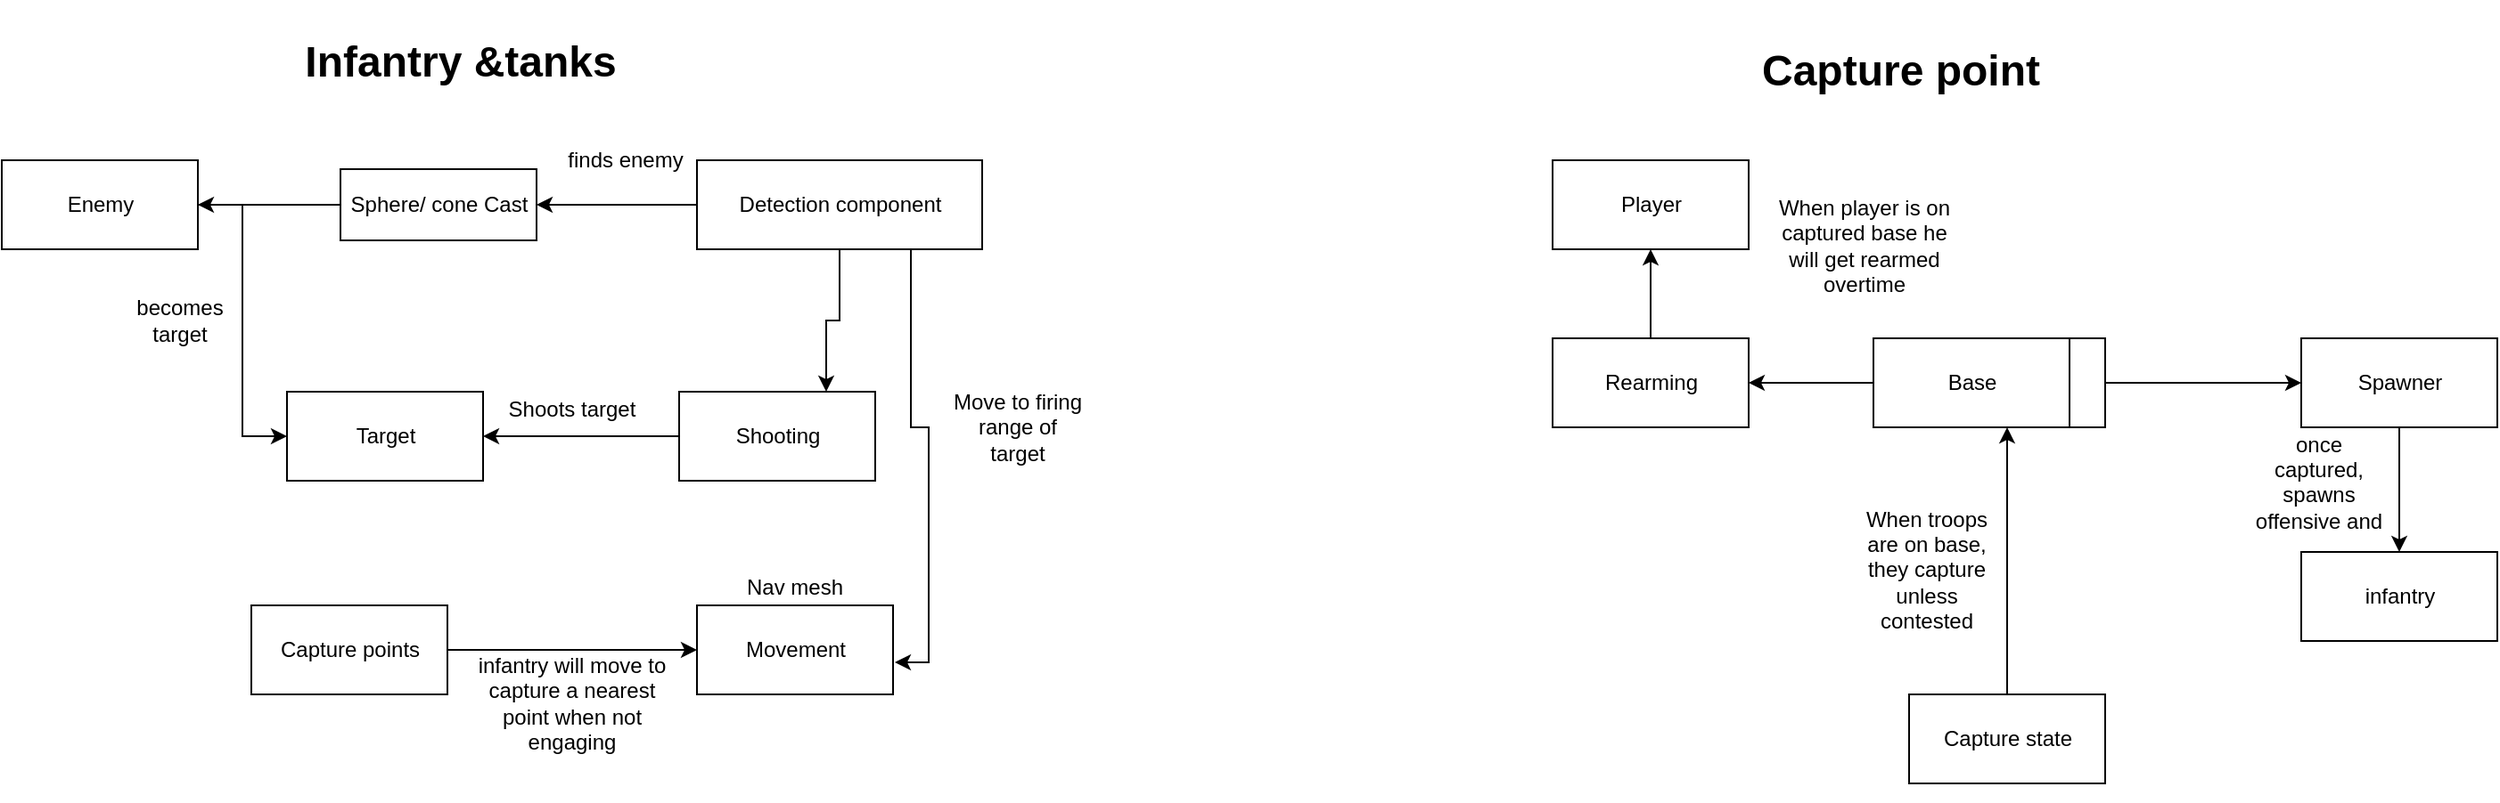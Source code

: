 <mxfile version="17.4.6" type="github">
  <diagram id="C5RBs43oDa-KdzZeNtuy" name="Page-1">
    <mxGraphModel dx="1298" dy="1839" grid="1" gridSize="10" guides="1" tooltips="1" connect="1" arrows="1" fold="1" page="1" pageScale="1" pageWidth="827" pageHeight="1169" math="0" shadow="0">
      <root>
        <mxCell id="WIyWlLk6GJQsqaUBKTNV-0" />
        <mxCell id="WIyWlLk6GJQsqaUBKTNV-1" parent="WIyWlLk6GJQsqaUBKTNV-0" />
        <mxCell id="ZGp9WstBW97Z-VCttyZm-20" style="edgeStyle=orthogonalEdgeStyle;rounded=0;orthogonalLoop=1;jettySize=auto;html=1;exitX=0;exitY=0.5;exitDx=0;exitDy=0;entryX=1;entryY=0.5;entryDx=0;entryDy=0;" edge="1" parent="WIyWlLk6GJQsqaUBKTNV-1" source="ZGp9WstBW97Z-VCttyZm-2" target="ZGp9WstBW97Z-VCttyZm-3">
          <mxGeometry relative="1" as="geometry" />
        </mxCell>
        <mxCell id="ZGp9WstBW97Z-VCttyZm-27" style="edgeStyle=orthogonalEdgeStyle;rounded=0;orthogonalLoop=1;jettySize=auto;html=1;entryX=0.75;entryY=0;entryDx=0;entryDy=0;" edge="1" parent="WIyWlLk6GJQsqaUBKTNV-1" source="ZGp9WstBW97Z-VCttyZm-2" target="ZGp9WstBW97Z-VCttyZm-25">
          <mxGeometry relative="1" as="geometry" />
        </mxCell>
        <mxCell id="ZGp9WstBW97Z-VCttyZm-28" style="edgeStyle=orthogonalEdgeStyle;rounded=0;orthogonalLoop=1;jettySize=auto;html=1;exitX=0.75;exitY=1;exitDx=0;exitDy=0;entryX=1.009;entryY=0.64;entryDx=0;entryDy=0;entryPerimeter=0;" edge="1" parent="WIyWlLk6GJQsqaUBKTNV-1" source="ZGp9WstBW97Z-VCttyZm-2" target="ZGp9WstBW97Z-VCttyZm-26">
          <mxGeometry relative="1" as="geometry" />
        </mxCell>
        <mxCell id="ZGp9WstBW97Z-VCttyZm-2" value="Detection component" style="html=1;" vertex="1" parent="WIyWlLk6GJQsqaUBKTNV-1">
          <mxGeometry x="410" y="60" width="160" height="50" as="geometry" />
        </mxCell>
        <mxCell id="ZGp9WstBW97Z-VCttyZm-21" style="edgeStyle=orthogonalEdgeStyle;rounded=0;orthogonalLoop=1;jettySize=auto;html=1;entryX=1;entryY=0.5;entryDx=0;entryDy=0;" edge="1" parent="WIyWlLk6GJQsqaUBKTNV-1" source="ZGp9WstBW97Z-VCttyZm-3" target="ZGp9WstBW97Z-VCttyZm-10">
          <mxGeometry relative="1" as="geometry" />
        </mxCell>
        <mxCell id="ZGp9WstBW97Z-VCttyZm-3" value="Sphere/ cone Cast" style="html=1;" vertex="1" parent="WIyWlLk6GJQsqaUBKTNV-1">
          <mxGeometry x="210" y="65" width="110" height="40" as="geometry" />
        </mxCell>
        <mxCell id="ZGp9WstBW97Z-VCttyZm-30" style="edgeStyle=orthogonalEdgeStyle;rounded=0;orthogonalLoop=1;jettySize=auto;html=1;entryX=0;entryY=0.5;entryDx=0;entryDy=0;" edge="1" parent="WIyWlLk6GJQsqaUBKTNV-1" source="ZGp9WstBW97Z-VCttyZm-10" target="ZGp9WstBW97Z-VCttyZm-29">
          <mxGeometry relative="1" as="geometry" />
        </mxCell>
        <mxCell id="ZGp9WstBW97Z-VCttyZm-10" value="Enemy" style="html=1;" vertex="1" parent="WIyWlLk6GJQsqaUBKTNV-1">
          <mxGeometry x="20" y="60" width="110" height="50" as="geometry" />
        </mxCell>
        <UserObject label="finds enemy via" placeholders="1" name="Variable" id="ZGp9WstBW97Z-VCttyZm-23">
          <mxCell style="text;html=1;strokeColor=none;fillColor=none;align=center;verticalAlign=middle;whiteSpace=wrap;overflow=hidden;" vertex="1" parent="WIyWlLk6GJQsqaUBKTNV-1">
            <mxGeometry x="330" y="50" width="80" height="20" as="geometry" />
          </mxCell>
        </UserObject>
        <mxCell id="ZGp9WstBW97Z-VCttyZm-31" style="edgeStyle=orthogonalEdgeStyle;rounded=0;orthogonalLoop=1;jettySize=auto;html=1;exitX=0;exitY=0.5;exitDx=0;exitDy=0;entryX=1;entryY=0.5;entryDx=0;entryDy=0;" edge="1" parent="WIyWlLk6GJQsqaUBKTNV-1" source="ZGp9WstBW97Z-VCttyZm-25" target="ZGp9WstBW97Z-VCttyZm-29">
          <mxGeometry relative="1" as="geometry" />
        </mxCell>
        <mxCell id="ZGp9WstBW97Z-VCttyZm-25" value="Shooting" style="html=1;" vertex="1" parent="WIyWlLk6GJQsqaUBKTNV-1">
          <mxGeometry x="400" y="190" width="110" height="50" as="geometry" />
        </mxCell>
        <mxCell id="ZGp9WstBW97Z-VCttyZm-26" value="Movement" style="html=1;" vertex="1" parent="WIyWlLk6GJQsqaUBKTNV-1">
          <mxGeometry x="410" y="310" width="110" height="50" as="geometry" />
        </mxCell>
        <mxCell id="ZGp9WstBW97Z-VCttyZm-29" value="Target" style="html=1;" vertex="1" parent="WIyWlLk6GJQsqaUBKTNV-1">
          <mxGeometry x="180" y="190" width="110" height="50" as="geometry" />
        </mxCell>
        <UserObject label="becomes target" placeholders="1" name="Variable" id="ZGp9WstBW97Z-VCttyZm-32">
          <mxCell style="text;html=1;strokeColor=none;fillColor=none;align=center;verticalAlign=middle;whiteSpace=wrap;overflow=hidden;" vertex="1" parent="WIyWlLk6GJQsqaUBKTNV-1">
            <mxGeometry x="80" y="130" width="80" height="40" as="geometry" />
          </mxCell>
        </UserObject>
        <UserObject label="Shoots target" placeholders="1" name="Variable" id="ZGp9WstBW97Z-VCttyZm-33">
          <mxCell style="text;html=1;strokeColor=none;fillColor=none;align=center;verticalAlign=middle;whiteSpace=wrap;overflow=hidden;" vertex="1" parent="WIyWlLk6GJQsqaUBKTNV-1">
            <mxGeometry x="300" y="190" width="80" height="20" as="geometry" />
          </mxCell>
        </UserObject>
        <UserObject label="Move to firing range of target" placeholders="1" name="Variable" id="ZGp9WstBW97Z-VCttyZm-34">
          <mxCell style="text;html=1;strokeColor=none;fillColor=none;align=center;verticalAlign=middle;whiteSpace=wrap;overflow=hidden;" vertex="1" parent="WIyWlLk6GJQsqaUBKTNV-1">
            <mxGeometry x="550" y="180" width="80" height="60" as="geometry" />
          </mxCell>
        </UserObject>
        <mxCell id="ZGp9WstBW97Z-VCttyZm-35" value="Infantry &amp;amp;tanks " style="text;strokeColor=none;fillColor=none;html=1;fontSize=24;fontStyle=1;verticalAlign=middle;align=center;" vertex="1" parent="WIyWlLk6GJQsqaUBKTNV-1">
          <mxGeometry x="174" y="-30" width="206" height="70" as="geometry" />
        </mxCell>
        <mxCell id="ZGp9WstBW97Z-VCttyZm-38" style="edgeStyle=orthogonalEdgeStyle;rounded=0;orthogonalLoop=1;jettySize=auto;html=1;entryX=0;entryY=0.5;entryDx=0;entryDy=0;" edge="1" parent="WIyWlLk6GJQsqaUBKTNV-1" source="ZGp9WstBW97Z-VCttyZm-37" target="ZGp9WstBW97Z-VCttyZm-26">
          <mxGeometry relative="1" as="geometry" />
        </mxCell>
        <mxCell id="ZGp9WstBW97Z-VCttyZm-37" value="Capture points" style="html=1;" vertex="1" parent="WIyWlLk6GJQsqaUBKTNV-1">
          <mxGeometry x="160" y="310" width="110" height="50" as="geometry" />
        </mxCell>
        <UserObject label="infantry will move to capture a nearest point when not engaging" placeholders="1" name="Variable" id="ZGp9WstBW97Z-VCttyZm-39">
          <mxCell style="text;html=1;strokeColor=none;fillColor=none;align=center;verticalAlign=middle;whiteSpace=wrap;overflow=hidden;" vertex="1" parent="WIyWlLk6GJQsqaUBKTNV-1">
            <mxGeometry x="280" y="310" width="120" height="110" as="geometry" />
          </mxCell>
        </UserObject>
        <UserObject label="Nav mesh" placeholders="1" name="Variable" id="ZGp9WstBW97Z-VCttyZm-41">
          <mxCell style="text;html=1;strokeColor=none;fillColor=none;align=center;verticalAlign=middle;whiteSpace=wrap;overflow=hidden;" vertex="1" parent="WIyWlLk6GJQsqaUBKTNV-1">
            <mxGeometry x="425" y="290" width="80" height="20" as="geometry" />
          </mxCell>
        </UserObject>
        <mxCell id="ZGp9WstBW97Z-VCttyZm-50" style="edgeStyle=orthogonalEdgeStyle;rounded=0;orthogonalLoop=1;jettySize=auto;html=1;exitX=1;exitY=0.5;exitDx=0;exitDy=0;entryX=0;entryY=0.5;entryDx=0;entryDy=0;" edge="1" parent="WIyWlLk6GJQsqaUBKTNV-1" source="ZGp9WstBW97Z-VCttyZm-42" target="ZGp9WstBW97Z-VCttyZm-47">
          <mxGeometry relative="1" as="geometry" />
        </mxCell>
        <mxCell id="ZGp9WstBW97Z-VCttyZm-42" value="Base" style="html=1;" vertex="1" parent="WIyWlLk6GJQsqaUBKTNV-1">
          <mxGeometry x="1090" y="160" width="110" height="50" as="geometry" />
        </mxCell>
        <mxCell id="ZGp9WstBW97Z-VCttyZm-44" value="Capture point" style="text;strokeColor=none;fillColor=none;html=1;fontSize=24;fontStyle=1;verticalAlign=middle;align=center;" vertex="1" parent="WIyWlLk6GJQsqaUBKTNV-1">
          <mxGeometry x="990" y="-10" width="190" height="40" as="geometry" />
        </mxCell>
        <mxCell id="ZGp9WstBW97Z-VCttyZm-46" style="edgeStyle=orthogonalEdgeStyle;rounded=0;orthogonalLoop=1;jettySize=auto;html=1;entryX=0.5;entryY=1;entryDx=0;entryDy=0;" edge="1" parent="WIyWlLk6GJQsqaUBKTNV-1" source="ZGp9WstBW97Z-VCttyZm-45" target="ZGp9WstBW97Z-VCttyZm-42">
          <mxGeometry relative="1" as="geometry" />
        </mxCell>
        <mxCell id="ZGp9WstBW97Z-VCttyZm-45" value="Capture state" style="html=1;" vertex="1" parent="WIyWlLk6GJQsqaUBKTNV-1">
          <mxGeometry x="1090" y="360" width="110" height="50" as="geometry" />
        </mxCell>
        <mxCell id="ZGp9WstBW97Z-VCttyZm-49" style="edgeStyle=orthogonalEdgeStyle;rounded=0;orthogonalLoop=1;jettySize=auto;html=1;entryX=0.5;entryY=0;entryDx=0;entryDy=0;" edge="1" parent="WIyWlLk6GJQsqaUBKTNV-1" source="ZGp9WstBW97Z-VCttyZm-47" target="ZGp9WstBW97Z-VCttyZm-48">
          <mxGeometry relative="1" as="geometry" />
        </mxCell>
        <mxCell id="ZGp9WstBW97Z-VCttyZm-47" value="Spawner" style="html=1;" vertex="1" parent="WIyWlLk6GJQsqaUBKTNV-1">
          <mxGeometry x="1310" y="160" width="110" height="50" as="geometry" />
        </mxCell>
        <mxCell id="ZGp9WstBW97Z-VCttyZm-48" value="infantry" style="html=1;" vertex="1" parent="WIyWlLk6GJQsqaUBKTNV-1">
          <mxGeometry x="1310" y="280" width="110" height="50" as="geometry" />
        </mxCell>
        <UserObject label="When troops are on base, they capture unless contested" placeholders="1" name="Variable" id="ZGp9WstBW97Z-VCttyZm-51">
          <mxCell style="text;html=1;strokeColor=none;fillColor=none;align=center;verticalAlign=middle;whiteSpace=wrap;overflow=hidden;" vertex="1" parent="WIyWlLk6GJQsqaUBKTNV-1">
            <mxGeometry x="1060" y="250" width="80" height="80" as="geometry" />
          </mxCell>
        </UserObject>
        <UserObject label="once captured, spawns offensive and defensive units" placeholders="1" name="Variable" id="ZGp9WstBW97Z-VCttyZm-52">
          <mxCell style="text;html=1;strokeColor=none;fillColor=none;align=center;verticalAlign=middle;whiteSpace=wrap;overflow=hidden;" vertex="1" parent="WIyWlLk6GJQsqaUBKTNV-1">
            <mxGeometry x="1280" y="210" width="80" height="60" as="geometry" />
          </mxCell>
        </UserObject>
        <mxCell id="ZGp9WstBW97Z-VCttyZm-58" style="edgeStyle=orthogonalEdgeStyle;rounded=0;orthogonalLoop=1;jettySize=auto;html=1;exitX=0.5;exitY=0;exitDx=0;exitDy=0;entryX=0.5;entryY=1;entryDx=0;entryDy=0;" edge="1" parent="WIyWlLk6GJQsqaUBKTNV-1" source="ZGp9WstBW97Z-VCttyZm-53" target="ZGp9WstBW97Z-VCttyZm-57">
          <mxGeometry relative="1" as="geometry" />
        </mxCell>
        <mxCell id="ZGp9WstBW97Z-VCttyZm-53" value="Rearming" style="html=1;" vertex="1" parent="WIyWlLk6GJQsqaUBKTNV-1">
          <mxGeometry x="890" y="160" width="110" height="50" as="geometry" />
        </mxCell>
        <mxCell id="ZGp9WstBW97Z-VCttyZm-56" style="edgeStyle=orthogonalEdgeStyle;rounded=0;orthogonalLoop=1;jettySize=auto;html=1;exitX=0;exitY=0.5;exitDx=0;exitDy=0;entryX=1;entryY=0.5;entryDx=0;entryDy=0;" edge="1" parent="WIyWlLk6GJQsqaUBKTNV-1" source="ZGp9WstBW97Z-VCttyZm-54" target="ZGp9WstBW97Z-VCttyZm-53">
          <mxGeometry relative="1" as="geometry" />
        </mxCell>
        <mxCell id="ZGp9WstBW97Z-VCttyZm-54" value="Base" style="html=1;" vertex="1" parent="WIyWlLk6GJQsqaUBKTNV-1">
          <mxGeometry x="1070" y="160" width="110" height="50" as="geometry" />
        </mxCell>
        <mxCell id="ZGp9WstBW97Z-VCttyZm-57" value="Player" style="html=1;" vertex="1" parent="WIyWlLk6GJQsqaUBKTNV-1">
          <mxGeometry x="890" y="60" width="110" height="50" as="geometry" />
        </mxCell>
        <UserObject label="When player is on captured base he will get rearmed overtime" placeholders="1" name="Variable" id="ZGp9WstBW97Z-VCttyZm-59">
          <mxCell style="text;html=1;strokeColor=none;fillColor=none;align=center;verticalAlign=middle;whiteSpace=wrap;overflow=hidden;" vertex="1" parent="WIyWlLk6GJQsqaUBKTNV-1">
            <mxGeometry x="1010" y="70" width="110" height="75" as="geometry" />
          </mxCell>
        </UserObject>
      </root>
    </mxGraphModel>
  </diagram>
</mxfile>
